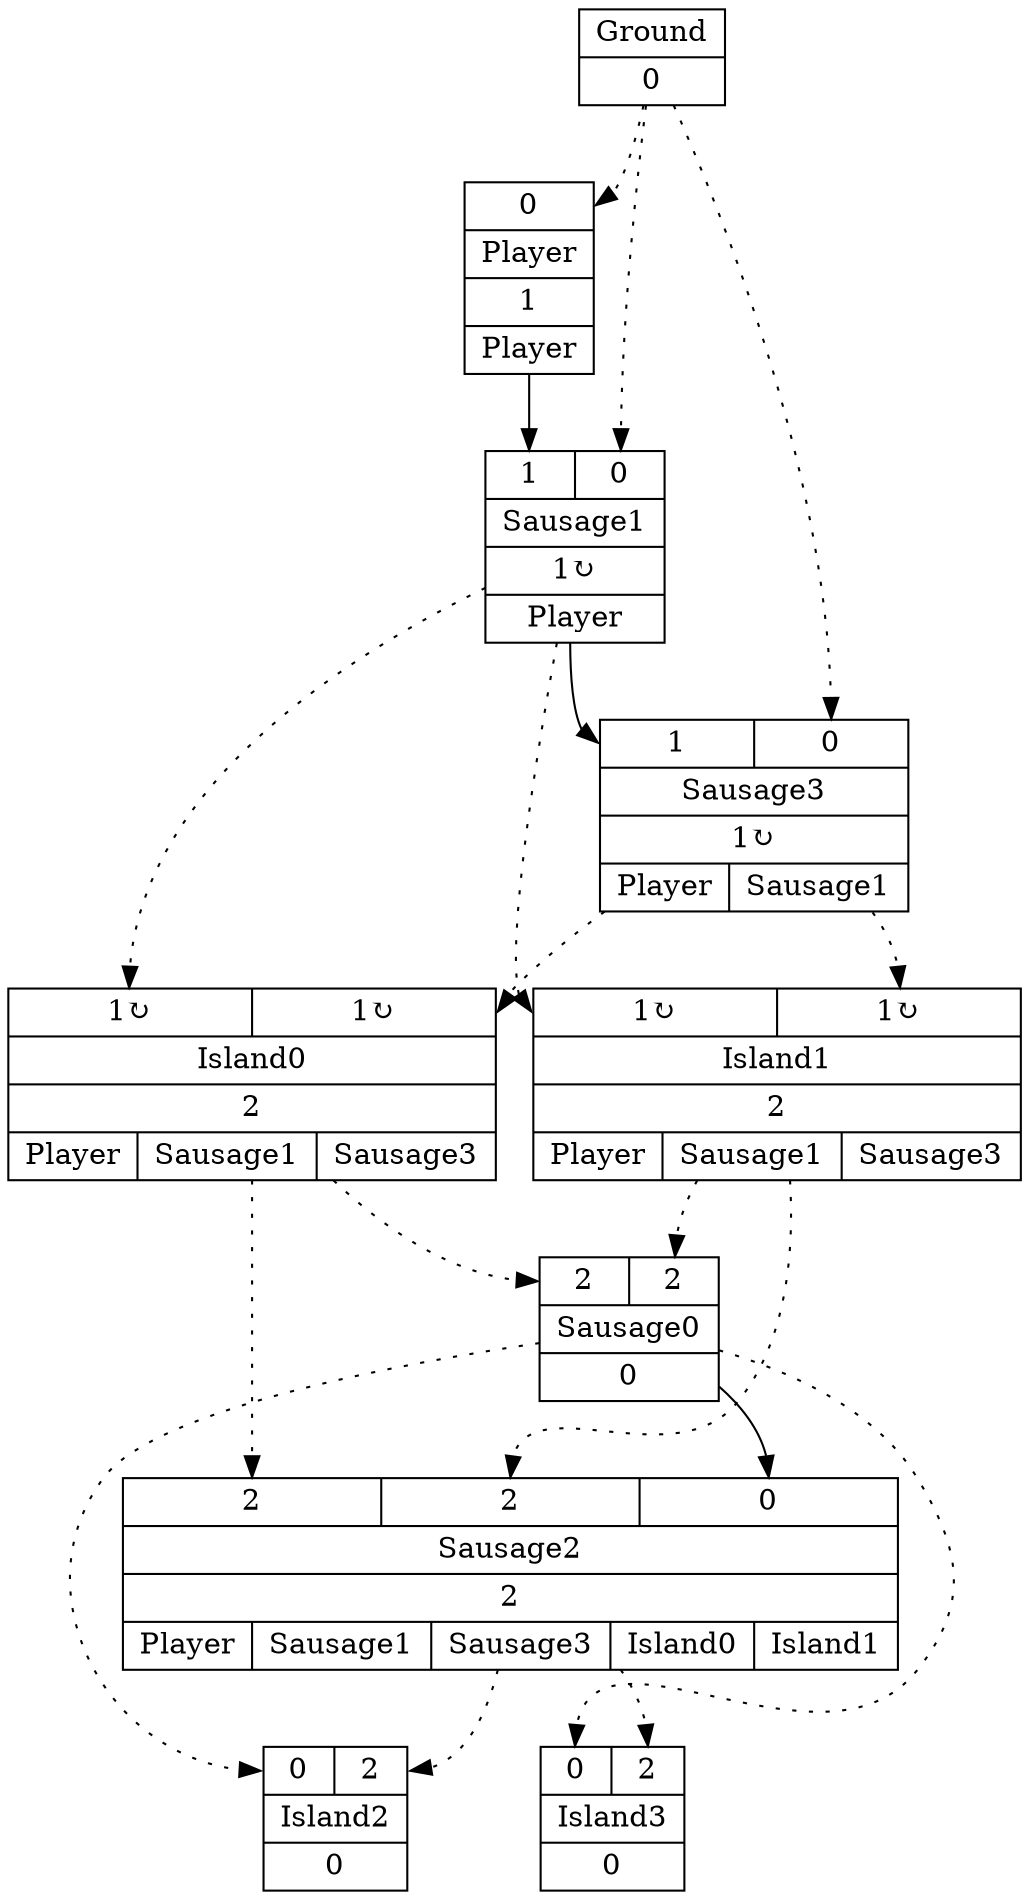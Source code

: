 digraph G {
node [shape=record];
Player[ label ="{{<GroundP>0}|{Player}|<PlayerOUT>1|{Player}}"];
Ground[ label ="{{Ground}|<GroundOUT>0}"];
Sausage1[ label ="{{<Player>1|<GroundP>0}|{Sausage1}|<Sausage1OUT>1&#8635;|{Player}}"];
Island0[ label ="{{<Sausage1P>1&#8635;|<Sausage3P>1&#8635;}|{Island0}|<Island0OUT>2|{Player|Sausage1|Sausage3}}"];
Island1[ label ="{{<Sausage1P>1&#8635;|<Sausage3P>1&#8635;}|{Island1}|<Island1OUT>2|{Player|Sausage1|Sausage3}}"];
Sausage3[ label ="{{<Sausage1>1|<GroundP>0}|{Sausage3}|<Sausage3OUT>1&#8635;|{Player|Sausage1}}"];
Sausage0[ label ="{{<Island0P>2|<Island1P>2}|{Sausage0}|<Sausage0OUT>0}"];
Sausage2[ label ="{{<Island0P>2|<Island1P>2|<Sausage0>0}|{Sausage2}|<Sausage2OUT>2|{Player|Sausage1|Sausage3|Island0|Island1}}"];
Island2[ label ="{{<Sausage0P>0|<Sausage2P>2}|{Island2}|<Island2OUT>0}"];
Island3[ label ="{{<Sausage0P>0|<Sausage2P>2}|{Island3}|<Island3OUT>0}"];
	"Ground" -> "Player":GroundP [style=dotted];
	"Player" -> "Sausage1":Player;
	"Ground" -> "Sausage1":GroundP [style=dotted];
	"Sausage1" -> "Island0":Sausage1P [style=dotted];
	"Sausage1" -> "Island1":Sausage1P [style=dotted];
	"Sausage1" -> "Sausage3":Sausage1;
	"Sausage3" -> "Island0":Sausage3P [style=dotted];
	"Island0" -> "Sausage0":Island0P [style=dotted];
	"Island0" -> "Sausage2":Island0P [style=dotted];
	"Sausage3" -> "Island1":Sausage3P [style=dotted];
	"Island1" -> "Sausage0":Island1P [style=dotted];
	"Island1" -> "Sausage2":Island1P [style=dotted];
	"Ground" -> "Sausage3":GroundP [style=dotted];
	"Sausage0" -> "Island2":Sausage0P [style=dotted];
	"Sausage0" -> "Island3":Sausage0P [style=dotted];
	"Sausage0" -> "Sausage2":Sausage0;
	"Sausage2" -> "Island2":Sausage2P [style=dotted];
	"Sausage2" -> "Island3":Sausage2P [style=dotted];
}